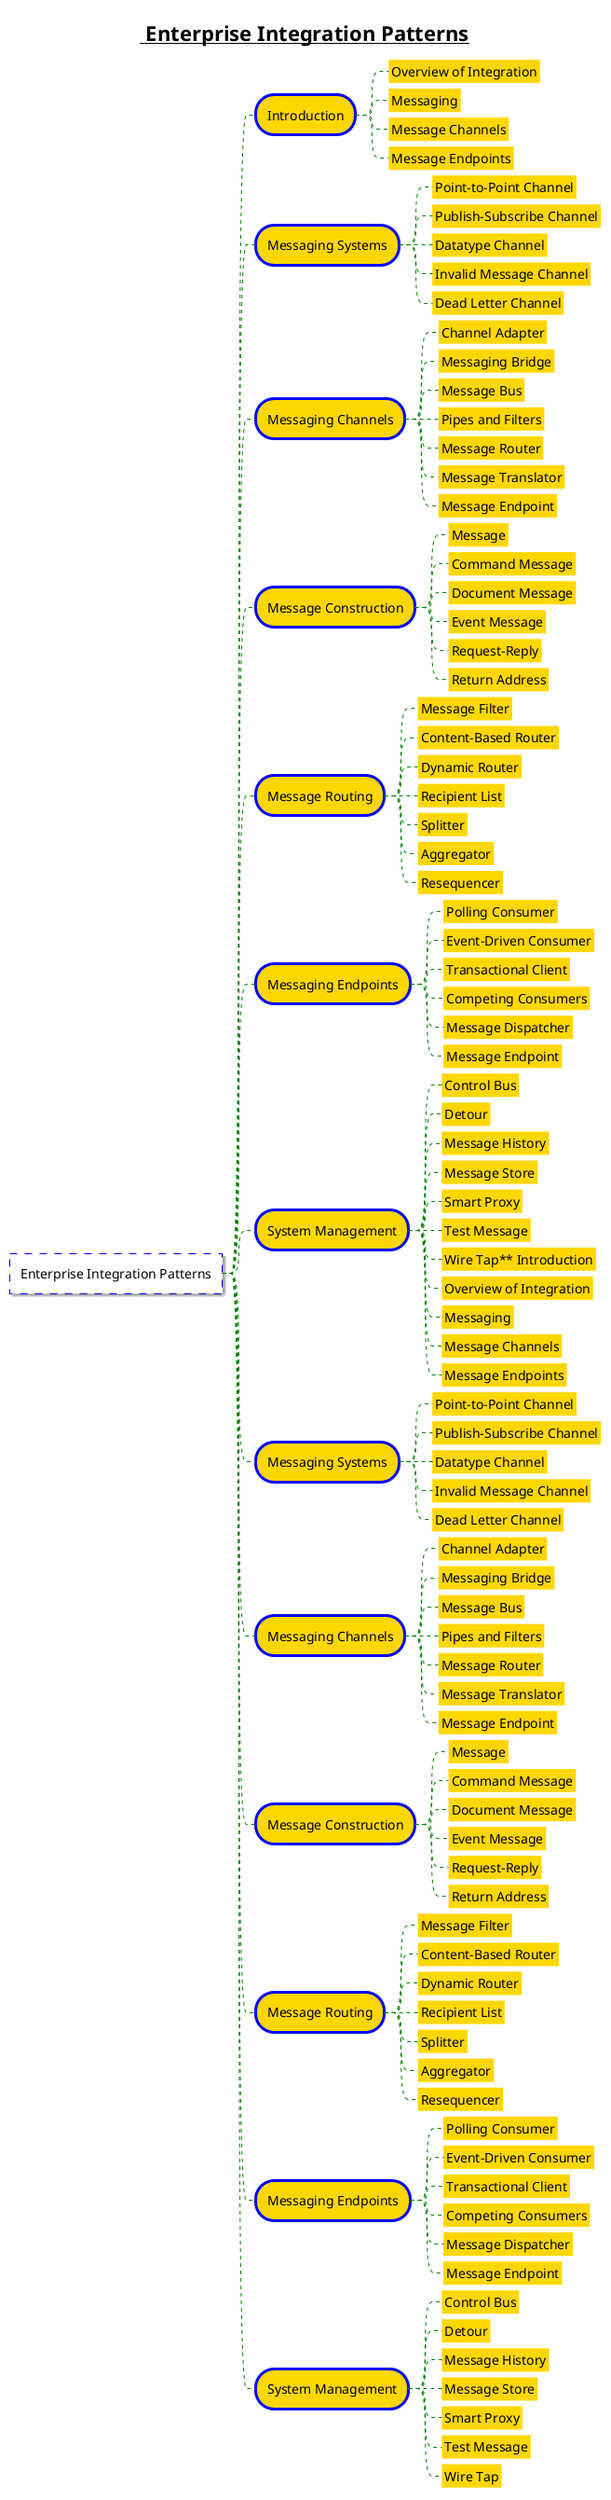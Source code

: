 @startmindmap
<style>
node {
    Padding 12
    Margin 3
    HorizontalAlignment center
    LineColor blue
    LineThickness 3.0
    BackgroundColor gold
    RoundCorner 40
    MaximumWidth 1000
}

rootNode {
    LineStyle 8.0;3.0
    LineColor red
    BackgroundColor white
    LineThickness 1.0
    RoundCorner 0
    Shadowing 1.0
}

leafNode {
    LineColor gold
    RoundCorner 0
    Padding 3
}

arrow {
    LineStyle 4
    LineThickness 1.0
    LineColor green
}
</style>

title =__ Enterprise Integration Patterns__

* Enterprise Integration Patterns
** Introduction
*** Overview of Integration
*** Messaging
*** Message Channels
*** Message Endpoints
** Messaging Systems
*** Point-to-Point Channel
*** Publish-Subscribe Channel
*** Datatype Channel
*** Invalid Message Channel
*** Dead Letter Channel
** Messaging Channels
*** Channel Adapter
*** Messaging Bridge
*** Message Bus
*** Pipes and Filters
*** Message Router
*** Message Translator
*** Message Endpoint
** Message Construction
*** Message
*** Command Message
*** Document Message
*** Event Message
*** Request-Reply
*** Return Address
** Message Routing
*** Message Filter
*** Content-Based Router
*** Dynamic Router
*** Recipient List
*** Splitter
*** Aggregator
*** Resequencer
** Messaging Endpoints
*** Polling Consumer
*** Event-Driven Consumer
*** Transactional Client
*** Competing Consumers
*** Message Dispatcher
*** Message Endpoint
** System Management
*** Control Bus
*** Detour
*** Message History
*** Message Store
*** Smart Proxy
*** Test Message
*** Wire Tap** Introduction
*** Overview of Integration
*** Messaging
*** Message Channels
*** Message Endpoints
** Messaging Systems
*** Point-to-Point Channel
*** Publish-Subscribe Channel
*** Datatype Channel
*** Invalid Message Channel
*** Dead Letter Channel
** Messaging Channels
*** Channel Adapter
*** Messaging Bridge
*** Message Bus
*** Pipes and Filters
*** Message Router
*** Message Translator
*** Message Endpoint
** Message Construction
*** Message
*** Command Message
*** Document Message
*** Event Message
*** Request-Reply
*** Return Address
** Message Routing
*** Message Filter
*** Content-Based Router
*** Dynamic Router
*** Recipient List
*** Splitter
*** Aggregator
*** Resequencer
** Messaging Endpoints
*** Polling Consumer
*** Event-Driven Consumer
*** Transactional Client
*** Competing Consumers
*** Message Dispatcher
*** Message Endpoint
** System Management
*** Control Bus
*** Detour
*** Message History
*** Message Store
*** Smart Proxy
*** Test Message
*** Wire Tap
@endmindmap
